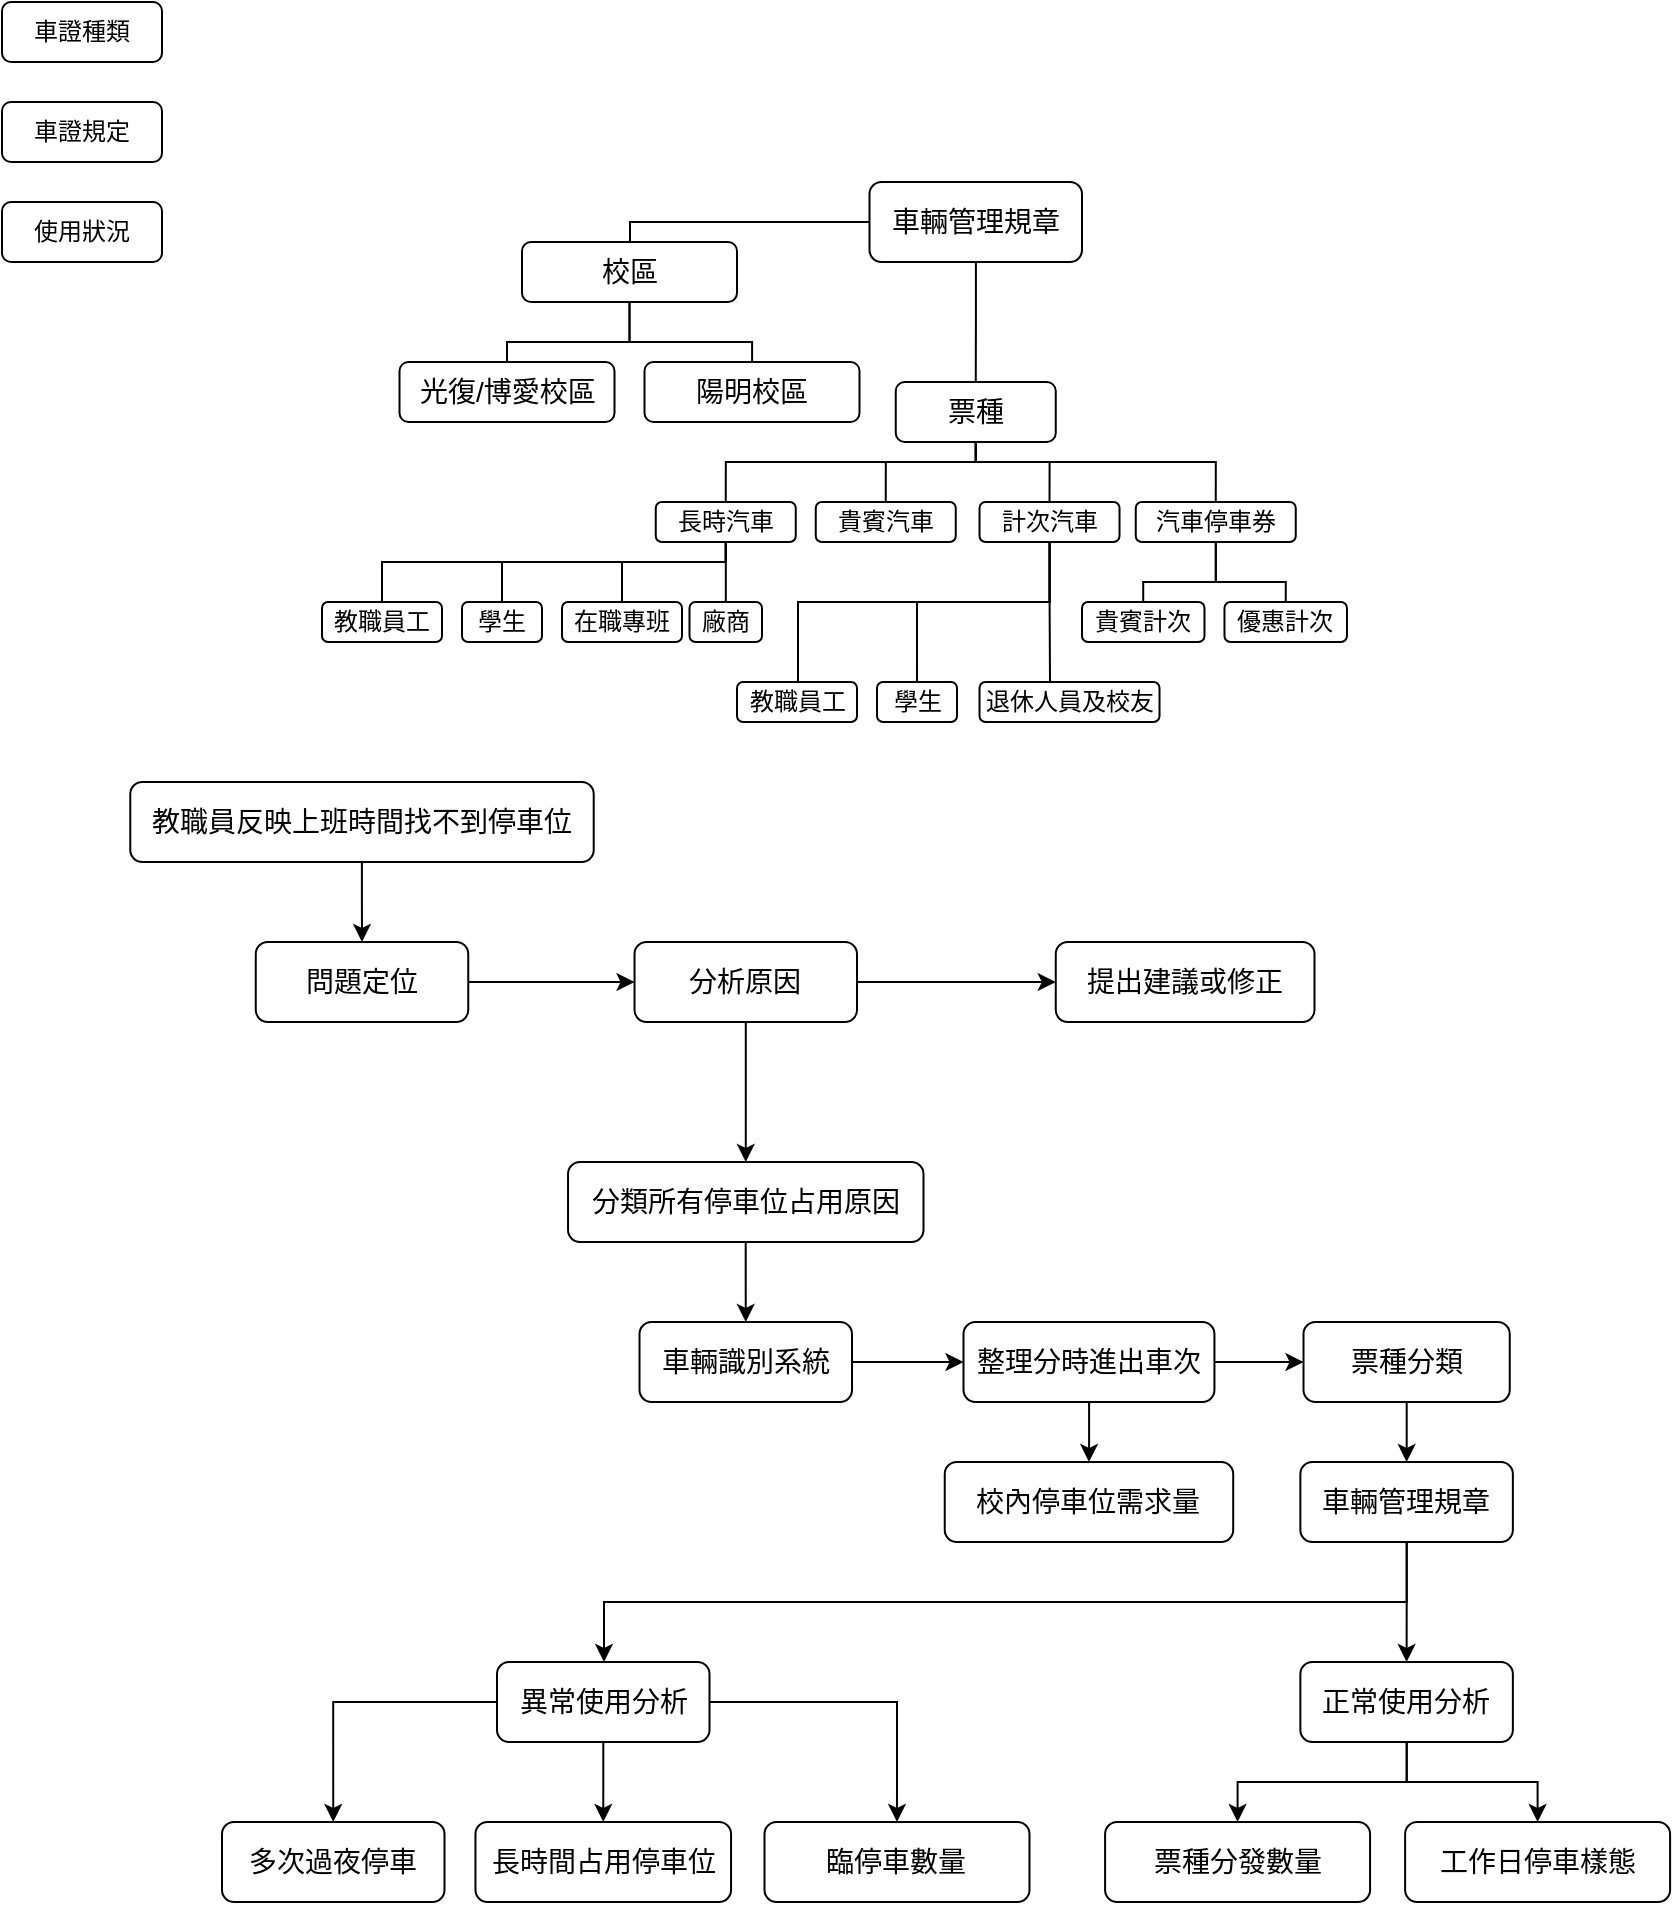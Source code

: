 <mxfile version="26.1.1">
  <diagram id="C5RBs43oDa-KdzZeNtuy" name="Page-1">
    <mxGraphModel dx="2012" dy="635" grid="1" gridSize="10" guides="1" tooltips="1" connect="1" arrows="1" fold="1" page="1" pageScale="1" pageWidth="827" pageHeight="1169" math="0" shadow="0">
      <root>
        <mxCell id="WIyWlLk6GJQsqaUBKTNV-0" />
        <mxCell id="WIyWlLk6GJQsqaUBKTNV-1" parent="WIyWlLk6GJQsqaUBKTNV-0" />
        <mxCell id="522ntEZspVLGKbuaJpgt-28" style="edgeStyle=orthogonalEdgeStyle;rounded=0;orthogonalLoop=1;jettySize=auto;html=1;entryX=0.5;entryY=0;entryDx=0;entryDy=0;endArrow=none;startFill=0;" parent="WIyWlLk6GJQsqaUBKTNV-1" source="WIyWlLk6GJQsqaUBKTNV-3" target="522ntEZspVLGKbuaJpgt-27" edge="1">
          <mxGeometry relative="1" as="geometry">
            <Array as="points">
              <mxPoint x="214" y="160" />
              <mxPoint x="214" y="170" />
            </Array>
          </mxGeometry>
        </mxCell>
        <mxCell id="522ntEZspVLGKbuaJpgt-32" style="edgeStyle=orthogonalEdgeStyle;rounded=0;orthogonalLoop=1;jettySize=auto;html=1;entryX=0.5;entryY=0;entryDx=0;entryDy=0;endArrow=none;startFill=0;" parent="WIyWlLk6GJQsqaUBKTNV-1" source="WIyWlLk6GJQsqaUBKTNV-3" target="522ntEZspVLGKbuaJpgt-31" edge="1">
          <mxGeometry relative="1" as="geometry" />
        </mxCell>
        <mxCell id="WIyWlLk6GJQsqaUBKTNV-3" value="&lt;font style=&quot;font-size: 14px;&quot;&gt;車輛管理規章&lt;/font&gt;" style="rounded=1;whiteSpace=wrap;html=1;fontSize=12;glass=0;strokeWidth=1;shadow=0;" parent="WIyWlLk6GJQsqaUBKTNV-1" vertex="1">
          <mxGeometry x="333.75" y="140" width="106.25" height="40" as="geometry" />
        </mxCell>
        <mxCell id="522ntEZspVLGKbuaJpgt-0" value="車證種類" style="rounded=1;whiteSpace=wrap;html=1;fontSize=12;glass=0;strokeWidth=1;shadow=0;" parent="WIyWlLk6GJQsqaUBKTNV-1" vertex="1">
          <mxGeometry x="-100" y="50" width="80" height="30" as="geometry" />
        </mxCell>
        <mxCell id="522ntEZspVLGKbuaJpgt-2" value="車證規定" style="rounded=1;whiteSpace=wrap;html=1;fontSize=12;glass=0;strokeWidth=1;shadow=0;" parent="WIyWlLk6GJQsqaUBKTNV-1" vertex="1">
          <mxGeometry x="-100" y="100" width="80" height="30" as="geometry" />
        </mxCell>
        <mxCell id="522ntEZspVLGKbuaJpgt-5" value="使用狀況" style="rounded=1;whiteSpace=wrap;html=1;fontSize=12;glass=0;strokeWidth=1;shadow=0;" parent="WIyWlLk6GJQsqaUBKTNV-1" vertex="1">
          <mxGeometry x="-100" y="150" width="80" height="30" as="geometry" />
        </mxCell>
        <mxCell id="522ntEZspVLGKbuaJpgt-11" value="&lt;font style=&quot;font-size: 14px;&quot;&gt;光復/博愛校區&lt;/font&gt;" style="rounded=1;whiteSpace=wrap;html=1;fontSize=12;glass=0;strokeWidth=1;shadow=0;" parent="WIyWlLk6GJQsqaUBKTNV-1" vertex="1">
          <mxGeometry x="98.75" y="230" width="107.5" height="30" as="geometry" />
        </mxCell>
        <mxCell id="522ntEZspVLGKbuaJpgt-21" value="&lt;font style=&quot;font-size: 14px;&quot;&gt;陽明校區&lt;/font&gt;" style="rounded=1;whiteSpace=wrap;html=1;fontSize=12;glass=0;strokeWidth=1;shadow=0;" parent="WIyWlLk6GJQsqaUBKTNV-1" vertex="1">
          <mxGeometry x="221.25" y="230" width="107.5" height="30" as="geometry" />
        </mxCell>
        <mxCell id="522ntEZspVLGKbuaJpgt-29" style="edgeStyle=orthogonalEdgeStyle;rounded=0;orthogonalLoop=1;jettySize=auto;html=1;entryX=0.5;entryY=0;entryDx=0;entryDy=0;endArrow=none;startFill=0;" parent="WIyWlLk6GJQsqaUBKTNV-1" source="522ntEZspVLGKbuaJpgt-27" target="522ntEZspVLGKbuaJpgt-11" edge="1">
          <mxGeometry relative="1" as="geometry" />
        </mxCell>
        <mxCell id="522ntEZspVLGKbuaJpgt-30" style="edgeStyle=orthogonalEdgeStyle;rounded=0;orthogonalLoop=1;jettySize=auto;html=1;endArrow=none;startFill=0;" parent="WIyWlLk6GJQsqaUBKTNV-1" source="522ntEZspVLGKbuaJpgt-27" target="522ntEZspVLGKbuaJpgt-21" edge="1">
          <mxGeometry relative="1" as="geometry" />
        </mxCell>
        <mxCell id="522ntEZspVLGKbuaJpgt-27" value="&lt;font style=&quot;font-size: 14px;&quot;&gt;校區&lt;/font&gt;" style="rounded=1;whiteSpace=wrap;html=1;fontSize=12;glass=0;strokeWidth=1;shadow=0;" parent="WIyWlLk6GJQsqaUBKTNV-1" vertex="1">
          <mxGeometry x="160" y="170" width="107.5" height="30" as="geometry" />
        </mxCell>
        <mxCell id="522ntEZspVLGKbuaJpgt-53" style="edgeStyle=orthogonalEdgeStyle;rounded=0;orthogonalLoop=1;jettySize=auto;html=1;entryX=0.5;entryY=0;entryDx=0;entryDy=0;strokeColor=default;curved=0;endArrow=none;startFill=0;" parent="WIyWlLk6GJQsqaUBKTNV-1" source="522ntEZspVLGKbuaJpgt-31" target="522ntEZspVLGKbuaJpgt-47" edge="1">
          <mxGeometry relative="1" as="geometry">
            <Array as="points">
              <mxPoint x="387" y="280" />
              <mxPoint x="262" y="280" />
            </Array>
          </mxGeometry>
        </mxCell>
        <mxCell id="522ntEZspVLGKbuaJpgt-55" style="edgeStyle=orthogonalEdgeStyle;rounded=0;orthogonalLoop=1;jettySize=auto;html=1;entryX=0.5;entryY=0;entryDx=0;entryDy=0;strokeColor=default;curved=0;endArrow=none;startFill=0;" parent="WIyWlLk6GJQsqaUBKTNV-1" source="522ntEZspVLGKbuaJpgt-31" target="522ntEZspVLGKbuaJpgt-52" edge="1">
          <mxGeometry relative="1" as="geometry">
            <Array as="points">
              <mxPoint x="387" y="280" />
              <mxPoint x="507" y="280" />
            </Array>
          </mxGeometry>
        </mxCell>
        <mxCell id="522ntEZspVLGKbuaJpgt-56" style="edgeStyle=orthogonalEdgeStyle;rounded=0;orthogonalLoop=1;jettySize=auto;html=1;entryX=0.5;entryY=0;entryDx=0;entryDy=0;strokeColor=default;curved=0;endArrow=none;startFill=0;" parent="WIyWlLk6GJQsqaUBKTNV-1" source="522ntEZspVLGKbuaJpgt-31" target="522ntEZspVLGKbuaJpgt-51" edge="1">
          <mxGeometry relative="1" as="geometry">
            <Array as="points">
              <mxPoint x="387" y="280" />
              <mxPoint x="424" y="280" />
            </Array>
          </mxGeometry>
        </mxCell>
        <mxCell id="522ntEZspVLGKbuaJpgt-57" style="edgeStyle=orthogonalEdgeStyle;rounded=0;orthogonalLoop=1;jettySize=auto;html=1;entryX=0.5;entryY=0;entryDx=0;entryDy=0;strokeColor=default;curved=0;endArrow=none;startFill=0;" parent="WIyWlLk6GJQsqaUBKTNV-1" source="522ntEZspVLGKbuaJpgt-31" target="522ntEZspVLGKbuaJpgt-50" edge="1">
          <mxGeometry relative="1" as="geometry">
            <Array as="points">
              <mxPoint x="387" y="280" />
              <mxPoint x="342" y="280" />
            </Array>
          </mxGeometry>
        </mxCell>
        <mxCell id="522ntEZspVLGKbuaJpgt-31" value="&lt;font style=&quot;font-size: 14px;&quot;&gt;票種&lt;/font&gt;" style="rounded=1;whiteSpace=wrap;html=1;fontSize=12;glass=0;strokeWidth=1;shadow=0;" parent="WIyWlLk6GJQsqaUBKTNV-1" vertex="1">
          <mxGeometry x="346.88" y="240" width="80" height="30" as="geometry" />
        </mxCell>
        <mxCell id="522ntEZspVLGKbuaJpgt-65" style="edgeStyle=orthogonalEdgeStyle;rounded=0;orthogonalLoop=1;jettySize=auto;html=1;entryX=0.5;entryY=0;entryDx=0;entryDy=0;endArrow=none;startFill=0;" parent="WIyWlLk6GJQsqaUBKTNV-1" source="522ntEZspVLGKbuaJpgt-47" target="522ntEZspVLGKbuaJpgt-61" edge="1">
          <mxGeometry relative="1" as="geometry">
            <Array as="points">
              <mxPoint x="262" y="350" />
            </Array>
          </mxGeometry>
        </mxCell>
        <mxCell id="522ntEZspVLGKbuaJpgt-66" style="edgeStyle=orthogonalEdgeStyle;rounded=0;orthogonalLoop=1;jettySize=auto;html=1;entryX=0.5;entryY=0;entryDx=0;entryDy=0;endArrow=none;startFill=0;" parent="WIyWlLk6GJQsqaUBKTNV-1" source="522ntEZspVLGKbuaJpgt-47" target="522ntEZspVLGKbuaJpgt-60" edge="1">
          <mxGeometry relative="1" as="geometry">
            <Array as="points">
              <mxPoint x="262" y="330" />
              <mxPoint x="210" y="330" />
            </Array>
          </mxGeometry>
        </mxCell>
        <mxCell id="522ntEZspVLGKbuaJpgt-67" style="edgeStyle=orthogonalEdgeStyle;rounded=0;orthogonalLoop=1;jettySize=auto;html=1;entryX=0.5;entryY=0;entryDx=0;entryDy=0;endArrow=none;startFill=0;" parent="WIyWlLk6GJQsqaUBKTNV-1" source="522ntEZspVLGKbuaJpgt-47" target="522ntEZspVLGKbuaJpgt-59" edge="1">
          <mxGeometry relative="1" as="geometry">
            <mxPoint x="150" y="340" as="targetPoint" />
            <Array as="points">
              <mxPoint x="262" y="330" />
              <mxPoint x="150" y="330" />
            </Array>
          </mxGeometry>
        </mxCell>
        <mxCell id="522ntEZspVLGKbuaJpgt-68" style="edgeStyle=orthogonalEdgeStyle;rounded=0;orthogonalLoop=1;jettySize=auto;html=1;entryX=0.5;entryY=0;entryDx=0;entryDy=0;endArrow=none;startFill=0;" parent="WIyWlLk6GJQsqaUBKTNV-1" source="522ntEZspVLGKbuaJpgt-47" target="522ntEZspVLGKbuaJpgt-58" edge="1">
          <mxGeometry relative="1" as="geometry">
            <Array as="points">
              <mxPoint x="262" y="330" />
              <mxPoint x="90" y="330" />
            </Array>
          </mxGeometry>
        </mxCell>
        <mxCell id="522ntEZspVLGKbuaJpgt-47" value="&lt;font style=&quot;font-size: 12px;&quot;&gt;長時汽車&lt;/font&gt;" style="rounded=1;whiteSpace=wrap;html=1;fontSize=12;glass=0;strokeWidth=1;shadow=0;" parent="WIyWlLk6GJQsqaUBKTNV-1" vertex="1">
          <mxGeometry x="226.88" y="300" width="70" height="20" as="geometry" />
        </mxCell>
        <mxCell id="522ntEZspVLGKbuaJpgt-50" value="&lt;font style=&quot;font-size: 12px;&quot;&gt;貴賓汽車&lt;/font&gt;&lt;span style=&quot;color: rgba(0, 0, 0, 0); font-family: monospace; font-size: 0px; text-align: start; text-wrap-mode: nowrap;&quot;&gt;%3CmxGraphModel%3E%3Croot%3E%3CmxCell%20id%3D%220%22%2F%3E%3CmxCell%20id%3D%221%22%20parent%3D%220%22%2F%3E%3CmxCell%20id%3D%222%22%20value%3D%22%26lt%3Bfont%20style%3D%26quot%3Bfont-size%3A%2012px%3B%26quot%3B%26gt%3B%E9%95%B7%E6%99%82%E6%B1%BD%E8%BB%8A%26lt%3B%2Ffont%26gt%3B%22%20style%3D%22rounded%3D1%3BwhiteSpace%3Dwrap%3Bhtml%3D1%3BfontSize%3D12%3Bglass%3D0%3BstrokeWidth%3D1%3Bshadow%3D0%3B%22%20vertex%3D%221%22%20parent%3D%221%22%3E%3CmxGeometry%20x%3D%22190%22%20y%3D%22380%22%20width%3D%2270%22%20height%3D%2220%22%20as%3D%22geometry%22%2F%3E%3C%2FmxCell%3E%3C%2Froot%3E%3C%2FmxGraphModel%3E&lt;/span&gt;" style="rounded=1;whiteSpace=wrap;html=1;fontSize=12;glass=0;strokeWidth=1;shadow=0;" parent="WIyWlLk6GJQsqaUBKTNV-1" vertex="1">
          <mxGeometry x="306.88" y="300" width="70" height="20" as="geometry" />
        </mxCell>
        <mxCell id="522ntEZspVLGKbuaJpgt-69" style="edgeStyle=orthogonalEdgeStyle;rounded=0;orthogonalLoop=1;jettySize=auto;html=1;endArrow=none;startFill=0;" parent="WIyWlLk6GJQsqaUBKTNV-1" source="522ntEZspVLGKbuaJpgt-51" target="522ntEZspVLGKbuaJpgt-62" edge="1">
          <mxGeometry relative="1" as="geometry">
            <Array as="points">
              <mxPoint x="424" y="350" />
              <mxPoint x="298" y="350" />
            </Array>
          </mxGeometry>
        </mxCell>
        <mxCell id="522ntEZspVLGKbuaJpgt-70" style="edgeStyle=orthogonalEdgeStyle;rounded=0;orthogonalLoop=1;jettySize=auto;html=1;entryX=0.5;entryY=0;entryDx=0;entryDy=0;endArrow=none;startFill=0;" parent="WIyWlLk6GJQsqaUBKTNV-1" source="522ntEZspVLGKbuaJpgt-51" target="522ntEZspVLGKbuaJpgt-64" edge="1">
          <mxGeometry relative="1" as="geometry">
            <mxPoint x="510" y="410" as="targetPoint" />
            <Array as="points">
              <mxPoint x="424" y="350" />
              <mxPoint x="424" y="390" />
            </Array>
          </mxGeometry>
        </mxCell>
        <mxCell id="522ntEZspVLGKbuaJpgt-72" style="edgeStyle=orthogonalEdgeStyle;rounded=0;orthogonalLoop=1;jettySize=auto;html=1;entryX=0.5;entryY=0;entryDx=0;entryDy=0;endArrow=none;startFill=0;" parent="WIyWlLk6GJQsqaUBKTNV-1" source="522ntEZspVLGKbuaJpgt-51" target="522ntEZspVLGKbuaJpgt-63" edge="1">
          <mxGeometry relative="1" as="geometry">
            <Array as="points">
              <mxPoint x="424" y="350" />
              <mxPoint x="358" y="350" />
            </Array>
          </mxGeometry>
        </mxCell>
        <mxCell id="522ntEZspVLGKbuaJpgt-51" value="計次汽車" style="rounded=1;whiteSpace=wrap;html=1;fontSize=12;glass=0;strokeWidth=1;shadow=0;" parent="WIyWlLk6GJQsqaUBKTNV-1" vertex="1">
          <mxGeometry x="388.76" y="300" width="70" height="20" as="geometry" />
        </mxCell>
        <mxCell id="522ntEZspVLGKbuaJpgt-75" style="edgeStyle=orthogonalEdgeStyle;rounded=0;orthogonalLoop=1;jettySize=auto;html=1;entryX=0.5;entryY=0;entryDx=0;entryDy=0;endArrow=none;startFill=0;" parent="WIyWlLk6GJQsqaUBKTNV-1" source="522ntEZspVLGKbuaJpgt-52" target="522ntEZspVLGKbuaJpgt-73" edge="1">
          <mxGeometry relative="1" as="geometry" />
        </mxCell>
        <mxCell id="522ntEZspVLGKbuaJpgt-76" style="edgeStyle=orthogonalEdgeStyle;rounded=0;orthogonalLoop=1;jettySize=auto;html=1;entryX=0.5;entryY=0;entryDx=0;entryDy=0;endArrow=none;startFill=0;" parent="WIyWlLk6GJQsqaUBKTNV-1" source="522ntEZspVLGKbuaJpgt-52" target="522ntEZspVLGKbuaJpgt-74" edge="1">
          <mxGeometry relative="1" as="geometry" />
        </mxCell>
        <mxCell id="522ntEZspVLGKbuaJpgt-52" value="汽車停車券" style="rounded=1;whiteSpace=wrap;html=1;fontSize=12;glass=0;strokeWidth=1;shadow=0;" parent="WIyWlLk6GJQsqaUBKTNV-1" vertex="1">
          <mxGeometry x="466.88" y="300" width="80" height="20" as="geometry" />
        </mxCell>
        <mxCell id="522ntEZspVLGKbuaJpgt-58" value="&lt;font style=&quot;font-size: 12px;&quot;&gt;教職員工&lt;/font&gt;" style="rounded=1;whiteSpace=wrap;html=1;fontSize=12;glass=0;strokeWidth=1;shadow=0;" parent="WIyWlLk6GJQsqaUBKTNV-1" vertex="1">
          <mxGeometry x="60" y="350" width="60" height="20" as="geometry" />
        </mxCell>
        <mxCell id="522ntEZspVLGKbuaJpgt-59" value="&lt;font style=&quot;font-size: 12px;&quot;&gt;學生&lt;/font&gt;" style="rounded=1;whiteSpace=wrap;html=1;fontSize=12;glass=0;strokeWidth=1;shadow=0;" parent="WIyWlLk6GJQsqaUBKTNV-1" vertex="1">
          <mxGeometry x="130" y="350" width="40" height="20" as="geometry" />
        </mxCell>
        <mxCell id="522ntEZspVLGKbuaJpgt-60" value="&lt;font style=&quot;font-size: 12px;&quot;&gt;在職專班&lt;/font&gt;" style="rounded=1;whiteSpace=wrap;html=1;fontSize=12;glass=0;strokeWidth=1;shadow=0;" parent="WIyWlLk6GJQsqaUBKTNV-1" vertex="1">
          <mxGeometry x="180" y="350" width="60" height="20" as="geometry" />
        </mxCell>
        <mxCell id="522ntEZspVLGKbuaJpgt-61" value="&lt;font style=&quot;font-size: 12px;&quot;&gt;廠商&lt;/font&gt;" style="rounded=1;whiteSpace=wrap;html=1;fontSize=12;glass=0;strokeWidth=1;shadow=0;" parent="WIyWlLk6GJQsqaUBKTNV-1" vertex="1">
          <mxGeometry x="243.75" y="350" width="36.25" height="20" as="geometry" />
        </mxCell>
        <mxCell id="522ntEZspVLGKbuaJpgt-62" value="&lt;font style=&quot;font-size: 12px;&quot;&gt;教職員工&lt;/font&gt;" style="rounded=1;whiteSpace=wrap;html=1;fontSize=12;glass=0;strokeWidth=1;shadow=0;" parent="WIyWlLk6GJQsqaUBKTNV-1" vertex="1">
          <mxGeometry x="267.5" y="390" width="60" height="20" as="geometry" />
        </mxCell>
        <mxCell id="522ntEZspVLGKbuaJpgt-63" value="&lt;font style=&quot;font-size: 12px;&quot;&gt;學生&lt;/font&gt;" style="rounded=1;whiteSpace=wrap;html=1;fontSize=12;glass=0;strokeWidth=1;shadow=0;" parent="WIyWlLk6GJQsqaUBKTNV-1" vertex="1">
          <mxGeometry x="337.51" y="390" width="40" height="20" as="geometry" />
        </mxCell>
        <mxCell id="522ntEZspVLGKbuaJpgt-64" value="&lt;font style=&quot;font-size: 12px;&quot;&gt;退休人員及校友&lt;/font&gt;" style="rounded=1;whiteSpace=wrap;html=1;fontSize=12;glass=0;strokeWidth=1;shadow=0;" parent="WIyWlLk6GJQsqaUBKTNV-1" vertex="1">
          <mxGeometry x="388.76" y="390" width="90" height="20" as="geometry" />
        </mxCell>
        <mxCell id="522ntEZspVLGKbuaJpgt-73" value="&lt;font style=&quot;font-size: 12px;&quot;&gt;貴賓計次&lt;/font&gt;" style="rounded=1;whiteSpace=wrap;html=1;fontSize=12;glass=0;strokeWidth=1;shadow=0;" parent="WIyWlLk6GJQsqaUBKTNV-1" vertex="1">
          <mxGeometry x="440" y="350" width="61.24" height="20" as="geometry" />
        </mxCell>
        <mxCell id="522ntEZspVLGKbuaJpgt-74" value="&lt;font style=&quot;font-size: 12px;&quot;&gt;優惠計次&lt;/font&gt;" style="rounded=1;whiteSpace=wrap;html=1;fontSize=12;glass=0;strokeWidth=1;shadow=0;" parent="WIyWlLk6GJQsqaUBKTNV-1" vertex="1">
          <mxGeometry x="511.24" y="350" width="61.24" height="20" as="geometry" />
        </mxCell>
        <mxCell id="pnGtaeM_rXEegMFNP8Id-26" style="edgeStyle=orthogonalEdgeStyle;rounded=0;orthogonalLoop=1;jettySize=auto;html=1;entryX=0;entryY=0.5;entryDx=0;entryDy=0;" parent="WIyWlLk6GJQsqaUBKTNV-1" source="pnGtaeM_rXEegMFNP8Id-0" target="pnGtaeM_rXEegMFNP8Id-3" edge="1">
          <mxGeometry relative="1" as="geometry" />
        </mxCell>
        <mxCell id="pnGtaeM_rXEegMFNP8Id-0" value="&lt;span style=&quot;font-size: 14px;&quot;&gt;問題定位&lt;/span&gt;" style="rounded=1;whiteSpace=wrap;html=1;fontSize=12;glass=0;strokeWidth=1;shadow=0;" parent="WIyWlLk6GJQsqaUBKTNV-1" vertex="1">
          <mxGeometry x="26.88" y="520" width="106.25" height="40" as="geometry" />
        </mxCell>
        <mxCell id="pnGtaeM_rXEegMFNP8Id-28" style="edgeStyle=orthogonalEdgeStyle;rounded=0;orthogonalLoop=1;jettySize=auto;html=1;entryX=0;entryY=0.5;entryDx=0;entryDy=0;" parent="WIyWlLk6GJQsqaUBKTNV-1" source="pnGtaeM_rXEegMFNP8Id-3" target="pnGtaeM_rXEegMFNP8Id-6" edge="1">
          <mxGeometry relative="1" as="geometry" />
        </mxCell>
        <mxCell id="7Wes2kaKiQcESWaJFDrB-27" style="edgeStyle=orthogonalEdgeStyle;rounded=0;orthogonalLoop=1;jettySize=auto;html=1;entryX=0.5;entryY=0;entryDx=0;entryDy=0;" parent="WIyWlLk6GJQsqaUBKTNV-1" source="pnGtaeM_rXEegMFNP8Id-3" target="pnGtaeM_rXEegMFNP8Id-30" edge="1">
          <mxGeometry relative="1" as="geometry" />
        </mxCell>
        <mxCell id="pnGtaeM_rXEegMFNP8Id-3" value="&lt;span style=&quot;font-size: 14px;&quot;&gt;分析原因&lt;/span&gt;" style="rounded=1;whiteSpace=wrap;html=1;fontSize=12;glass=0;strokeWidth=1;shadow=0;" parent="WIyWlLk6GJQsqaUBKTNV-1" vertex="1">
          <mxGeometry x="216.26" y="520" width="111.24" height="40" as="geometry" />
        </mxCell>
        <mxCell id="pnGtaeM_rXEegMFNP8Id-6" value="&lt;span style=&quot;font-size: 14px;&quot;&gt;提出建議或修正&lt;/span&gt;" style="rounded=1;whiteSpace=wrap;html=1;fontSize=12;glass=0;strokeWidth=1;shadow=0;" parent="WIyWlLk6GJQsqaUBKTNV-1" vertex="1">
          <mxGeometry x="426.88" y="520" width="129.37" height="40" as="geometry" />
        </mxCell>
        <mxCell id="7Wes2kaKiQcESWaJFDrB-13" style="edgeStyle=orthogonalEdgeStyle;rounded=0;orthogonalLoop=1;jettySize=auto;html=1;entryX=0.5;entryY=0;entryDx=0;entryDy=0;" parent="WIyWlLk6GJQsqaUBKTNV-1" source="pnGtaeM_rXEegMFNP8Id-9" target="pnGtaeM_rXEegMFNP8Id-0" edge="1">
          <mxGeometry relative="1" as="geometry" />
        </mxCell>
        <mxCell id="pnGtaeM_rXEegMFNP8Id-9" value="&lt;span style=&quot;font-size: 14px;&quot;&gt;教職員反映上班時間找不到停車位&lt;/span&gt;" style="rounded=1;whiteSpace=wrap;html=1;fontSize=12;glass=0;strokeWidth=1;shadow=0;" parent="WIyWlLk6GJQsqaUBKTNV-1" vertex="1">
          <mxGeometry x="-35.86" y="440" width="231.72" height="40" as="geometry" />
        </mxCell>
        <mxCell id="7Wes2kaKiQcESWaJFDrB-6" style="edgeStyle=orthogonalEdgeStyle;rounded=0;orthogonalLoop=1;jettySize=auto;html=1;entryX=0.5;entryY=0;entryDx=0;entryDy=0;" parent="WIyWlLk6GJQsqaUBKTNV-1" source="pnGtaeM_rXEegMFNP8Id-16" target="7Wes2kaKiQcESWaJFDrB-5" edge="1">
          <mxGeometry relative="1" as="geometry" />
        </mxCell>
        <mxCell id="7Wes2kaKiQcESWaJFDrB-7" style="edgeStyle=orthogonalEdgeStyle;rounded=0;orthogonalLoop=1;jettySize=auto;html=1;entryX=0;entryY=0.5;entryDx=0;entryDy=0;" parent="WIyWlLk6GJQsqaUBKTNV-1" source="pnGtaeM_rXEegMFNP8Id-16" target="7Wes2kaKiQcESWaJFDrB-8" edge="1">
          <mxGeometry relative="1" as="geometry">
            <mxPoint x="563.87" y="760" as="targetPoint" />
          </mxGeometry>
        </mxCell>
        <mxCell id="pnGtaeM_rXEegMFNP8Id-16" value="&lt;font style=&quot;font-size: 14px;&quot;&gt;整理分時進出車次&lt;/font&gt;" style="rounded=1;whiteSpace=wrap;html=1;fontSize=12;glass=0;strokeWidth=1;shadow=0;" parent="WIyWlLk6GJQsqaUBKTNV-1" vertex="1">
          <mxGeometry x="380.75" y="710" width="125.47" height="40" as="geometry" />
        </mxCell>
        <mxCell id="7Wes2kaKiQcESWaJFDrB-9" style="edgeStyle=orthogonalEdgeStyle;rounded=0;orthogonalLoop=1;jettySize=auto;html=1;entryX=0.5;entryY=0;entryDx=0;entryDy=0;" parent="WIyWlLk6GJQsqaUBKTNV-1" source="pnGtaeM_rXEegMFNP8Id-30" target="7Wes2kaKiQcESWaJFDrB-2" edge="1">
          <mxGeometry relative="1" as="geometry" />
        </mxCell>
        <mxCell id="pnGtaeM_rXEegMFNP8Id-30" value="&lt;span style=&quot;font-size: 14px;&quot;&gt;分類所有停車位占用原因&lt;/span&gt;" style="rounded=1;whiteSpace=wrap;html=1;fontSize=12;glass=0;strokeWidth=1;shadow=0;" parent="WIyWlLk6GJQsqaUBKTNV-1" vertex="1">
          <mxGeometry x="183.02" y="630" width="177.73" height="40" as="geometry" />
        </mxCell>
        <mxCell id="Yq1pleM-M7tiR5jemomd-0" style="edgeStyle=orthogonalEdgeStyle;rounded=0;orthogonalLoop=1;jettySize=auto;html=1;entryX=0.5;entryY=0;entryDx=0;entryDy=0;" edge="1" parent="WIyWlLk6GJQsqaUBKTNV-1" source="7Wes2kaKiQcESWaJFDrB-1" target="7Wes2kaKiQcESWaJFDrB-20">
          <mxGeometry relative="1" as="geometry" />
        </mxCell>
        <mxCell id="Yq1pleM-M7tiR5jemomd-1" style="edgeStyle=orthogonalEdgeStyle;rounded=0;orthogonalLoop=1;jettySize=auto;html=1;" edge="1" parent="WIyWlLk6GJQsqaUBKTNV-1" source="7Wes2kaKiQcESWaJFDrB-1" target="7Wes2kaKiQcESWaJFDrB-12">
          <mxGeometry relative="1" as="geometry">
            <Array as="points">
              <mxPoint x="602" y="850" />
              <mxPoint x="201" y="850" />
            </Array>
          </mxGeometry>
        </mxCell>
        <mxCell id="7Wes2kaKiQcESWaJFDrB-1" value="&lt;font style=&quot;font-size: 14px;&quot;&gt;車輛管理規章&lt;/font&gt;" style="rounded=1;whiteSpace=wrap;html=1;fontSize=12;glass=0;strokeWidth=1;shadow=0;" parent="WIyWlLk6GJQsqaUBKTNV-1" vertex="1">
          <mxGeometry x="549.18" y="780" width="106.25" height="40" as="geometry" />
        </mxCell>
        <mxCell id="7Wes2kaKiQcESWaJFDrB-4" style="edgeStyle=orthogonalEdgeStyle;rounded=0;orthogonalLoop=1;jettySize=auto;html=1;entryX=0;entryY=0.5;entryDx=0;entryDy=0;" parent="WIyWlLk6GJQsqaUBKTNV-1" source="7Wes2kaKiQcESWaJFDrB-2" target="pnGtaeM_rXEegMFNP8Id-16" edge="1">
          <mxGeometry relative="1" as="geometry" />
        </mxCell>
        <mxCell id="7Wes2kaKiQcESWaJFDrB-2" value="&lt;span style=&quot;font-size: 14px;&quot;&gt;車輛識別系統&lt;/span&gt;" style="rounded=1;whiteSpace=wrap;html=1;fontSize=12;glass=0;strokeWidth=1;shadow=0;" parent="WIyWlLk6GJQsqaUBKTNV-1" vertex="1">
          <mxGeometry x="218.76" y="710" width="106.25" height="40" as="geometry" />
        </mxCell>
        <mxCell id="7Wes2kaKiQcESWaJFDrB-5" value="&lt;span style=&quot;font-size: 14px;&quot;&gt;校內停車位需求量&lt;/span&gt;" style="rounded=1;whiteSpace=wrap;html=1;fontSize=12;glass=0;strokeWidth=1;shadow=0;" parent="WIyWlLk6GJQsqaUBKTNV-1" vertex="1">
          <mxGeometry x="371.37" y="780" width="144.23" height="40" as="geometry" />
        </mxCell>
        <mxCell id="7Wes2kaKiQcESWaJFDrB-10" style="edgeStyle=orthogonalEdgeStyle;rounded=0;orthogonalLoop=1;jettySize=auto;html=1;entryX=0.5;entryY=0;entryDx=0;entryDy=0;" parent="WIyWlLk6GJQsqaUBKTNV-1" source="7Wes2kaKiQcESWaJFDrB-8" target="7Wes2kaKiQcESWaJFDrB-1" edge="1">
          <mxGeometry relative="1" as="geometry" />
        </mxCell>
        <mxCell id="7Wes2kaKiQcESWaJFDrB-8" value="&lt;font style=&quot;font-size: 14px;&quot;&gt;票種分類&lt;/font&gt;" style="rounded=1;whiteSpace=wrap;html=1;fontSize=12;glass=0;strokeWidth=1;shadow=0;" parent="WIyWlLk6GJQsqaUBKTNV-1" vertex="1">
          <mxGeometry x="550.75" y="710" width="103.12" height="40" as="geometry" />
        </mxCell>
        <mxCell id="7Wes2kaKiQcESWaJFDrB-17" style="edgeStyle=orthogonalEdgeStyle;rounded=0;orthogonalLoop=1;jettySize=auto;html=1;entryX=0.5;entryY=0;entryDx=0;entryDy=0;" parent="WIyWlLk6GJQsqaUBKTNV-1" source="7Wes2kaKiQcESWaJFDrB-12" target="7Wes2kaKiQcESWaJFDrB-15" edge="1">
          <mxGeometry relative="1" as="geometry" />
        </mxCell>
        <mxCell id="7Wes2kaKiQcESWaJFDrB-18" style="edgeStyle=orthogonalEdgeStyle;rounded=0;orthogonalLoop=1;jettySize=auto;html=1;entryX=0.5;entryY=0;entryDx=0;entryDy=0;" parent="WIyWlLk6GJQsqaUBKTNV-1" source="7Wes2kaKiQcESWaJFDrB-12" target="7Wes2kaKiQcESWaJFDrB-14" edge="1">
          <mxGeometry relative="1" as="geometry" />
        </mxCell>
        <mxCell id="7Wes2kaKiQcESWaJFDrB-19" style="edgeStyle=orthogonalEdgeStyle;rounded=0;orthogonalLoop=1;jettySize=auto;html=1;entryX=0.5;entryY=0;entryDx=0;entryDy=0;" parent="WIyWlLk6GJQsqaUBKTNV-1" source="7Wes2kaKiQcESWaJFDrB-12" target="7Wes2kaKiQcESWaJFDrB-16" edge="1">
          <mxGeometry relative="1" as="geometry" />
        </mxCell>
        <mxCell id="7Wes2kaKiQcESWaJFDrB-12" value="&lt;span style=&quot;font-size: 14px;&quot;&gt;異常使用分析&lt;/span&gt;" style="rounded=1;whiteSpace=wrap;html=1;fontSize=12;glass=0;strokeWidth=1;shadow=0;" parent="WIyWlLk6GJQsqaUBKTNV-1" vertex="1">
          <mxGeometry x="147.5" y="880" width="106.25" height="40" as="geometry" />
        </mxCell>
        <mxCell id="7Wes2kaKiQcESWaJFDrB-14" value="&lt;span style=&quot;font-size: 14px;&quot;&gt;多次過夜停車&lt;/span&gt;" style="rounded=1;whiteSpace=wrap;html=1;fontSize=12;glass=0;strokeWidth=1;shadow=0;" parent="WIyWlLk6GJQsqaUBKTNV-1" vertex="1">
          <mxGeometry x="10" y="960" width="111.25" height="40" as="geometry" />
        </mxCell>
        <mxCell id="7Wes2kaKiQcESWaJFDrB-15" value="&lt;span style=&quot;font-size: 14px;&quot;&gt;長時間占用停車位&lt;/span&gt;" style="rounded=1;whiteSpace=wrap;html=1;fontSize=12;glass=0;strokeWidth=1;shadow=0;" parent="WIyWlLk6GJQsqaUBKTNV-1" vertex="1">
          <mxGeometry x="136.73" y="960" width="127.8" height="40" as="geometry" />
        </mxCell>
        <mxCell id="7Wes2kaKiQcESWaJFDrB-16" value="&lt;span style=&quot;font-size: 14px;&quot;&gt;臨停車數量&lt;/span&gt;" style="rounded=1;whiteSpace=wrap;html=1;fontSize=12;glass=0;strokeWidth=1;shadow=0;" parent="WIyWlLk6GJQsqaUBKTNV-1" vertex="1">
          <mxGeometry x="281.25" y="960" width="132.49" height="40" as="geometry" />
        </mxCell>
        <mxCell id="7Wes2kaKiQcESWaJFDrB-24" style="edgeStyle=orthogonalEdgeStyle;rounded=0;orthogonalLoop=1;jettySize=auto;html=1;entryX=0.5;entryY=0;entryDx=0;entryDy=0;" parent="WIyWlLk6GJQsqaUBKTNV-1" source="7Wes2kaKiQcESWaJFDrB-20" target="7Wes2kaKiQcESWaJFDrB-23" edge="1">
          <mxGeometry relative="1" as="geometry" />
        </mxCell>
        <mxCell id="7Wes2kaKiQcESWaJFDrB-26" style="edgeStyle=orthogonalEdgeStyle;rounded=0;orthogonalLoop=1;jettySize=auto;html=1;entryX=0.5;entryY=0;entryDx=0;entryDy=0;" parent="WIyWlLk6GJQsqaUBKTNV-1" source="7Wes2kaKiQcESWaJFDrB-20" target="7Wes2kaKiQcESWaJFDrB-25" edge="1">
          <mxGeometry relative="1" as="geometry" />
        </mxCell>
        <mxCell id="7Wes2kaKiQcESWaJFDrB-20" value="&lt;span style=&quot;font-size: 14px;&quot;&gt;正常使用分析&lt;/span&gt;" style="rounded=1;whiteSpace=wrap;html=1;fontSize=12;glass=0;strokeWidth=1;shadow=0;" parent="WIyWlLk6GJQsqaUBKTNV-1" vertex="1">
          <mxGeometry x="549.18" y="880" width="106.25" height="40" as="geometry" />
        </mxCell>
        <mxCell id="7Wes2kaKiQcESWaJFDrB-23" value="&lt;span style=&quot;font-size: 14px;&quot;&gt;票種分發數量&lt;/span&gt;" style="rounded=1;whiteSpace=wrap;html=1;fontSize=12;glass=0;strokeWidth=1;shadow=0;" parent="WIyWlLk6GJQsqaUBKTNV-1" vertex="1">
          <mxGeometry x="451.55" y="960" width="132.49" height="40" as="geometry" />
        </mxCell>
        <mxCell id="7Wes2kaKiQcESWaJFDrB-25" value="&lt;span style=&quot;font-size: 14px;&quot;&gt;工作日停車樣態&lt;/span&gt;" style="rounded=1;whiteSpace=wrap;html=1;fontSize=12;glass=0;strokeWidth=1;shadow=0;" parent="WIyWlLk6GJQsqaUBKTNV-1" vertex="1">
          <mxGeometry x="601.56" y="960" width="132.49" height="40" as="geometry" />
        </mxCell>
      </root>
    </mxGraphModel>
  </diagram>
</mxfile>
